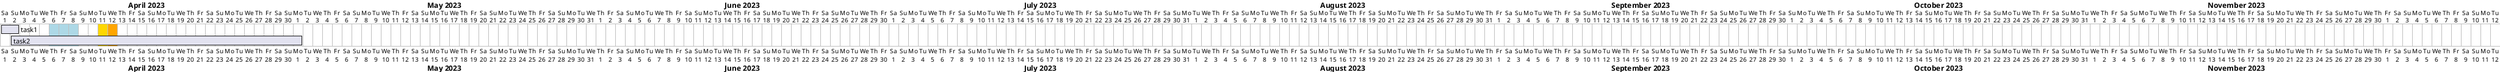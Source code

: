 {
  "sha1": "cvtj9mlovcbz8gdw96r4b9nyspvlfpe",
  "insertion": {
    "when": "2024-06-01T09:03:02.131Z",
    "url": "https://github.com/plantuml/plantuml/issues/1367",
    "user": "plantuml@gmail.com"
  }
}
@startgantt
project starts the 2023/04/01

D+5 to D+7 are colored in lightBlue


[task1] lasts 2 days
[task2] starts at D+1
then [task2] lasts 30 days

D+10 is colored in gold
D+11 is colored in orange

T-1 is colored in #FF0
T+0 is colored in #F00
T+3 is colored in #0F0

E-2 is colored in #700
E-1 is colored in #700
E-0 is colored in #700


'T is colored in red
'L is colored in red

@endgantt
